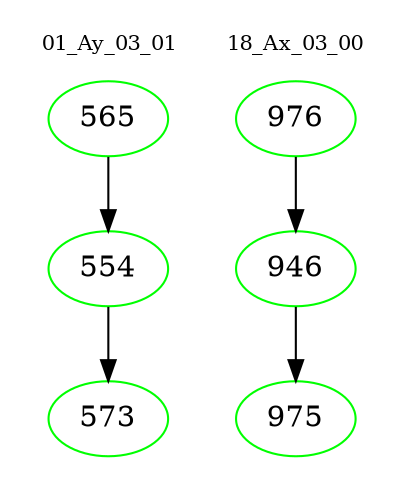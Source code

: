 digraph{
subgraph cluster_0 {
color = white
label = "01_Ay_03_01";
fontsize=10;
T0_565 [label="565", color="green"]
T0_565 -> T0_554 [color="black"]
T0_554 [label="554", color="green"]
T0_554 -> T0_573 [color="black"]
T0_573 [label="573", color="green"]
}
subgraph cluster_1 {
color = white
label = "18_Ax_03_00";
fontsize=10;
T1_976 [label="976", color="green"]
T1_976 -> T1_946 [color="black"]
T1_946 [label="946", color="green"]
T1_946 -> T1_975 [color="black"]
T1_975 [label="975", color="green"]
}
}
